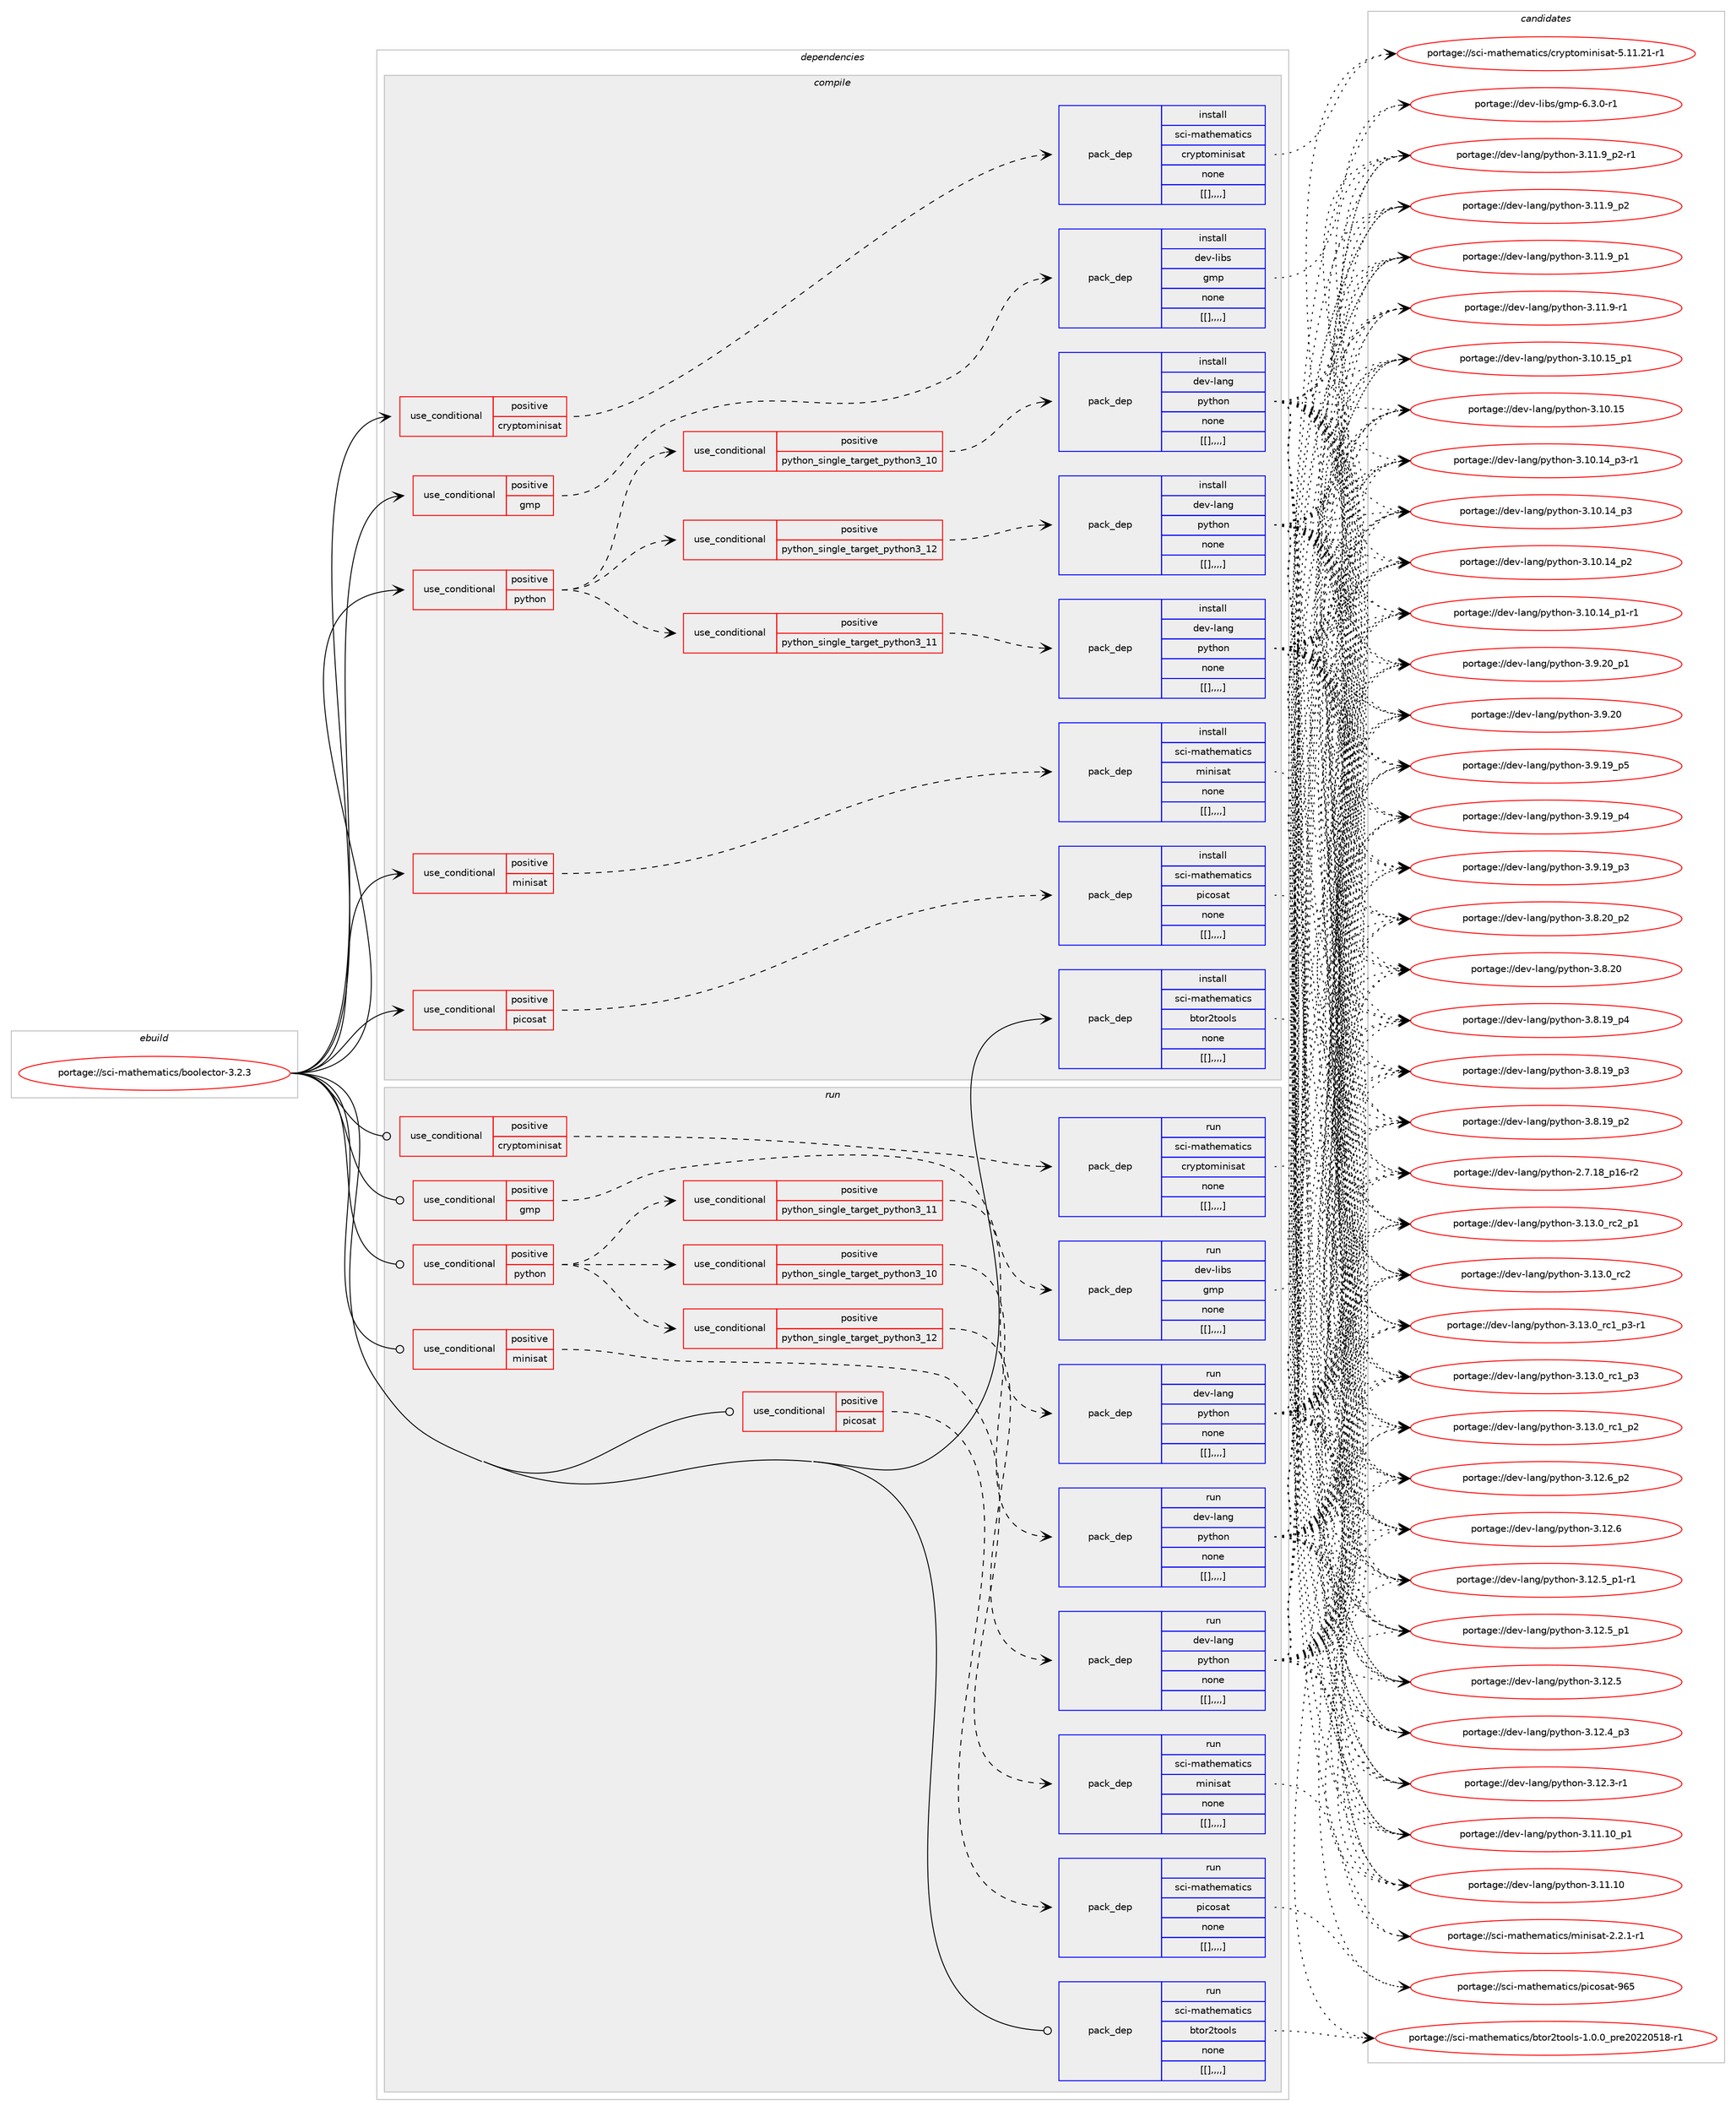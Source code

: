 digraph prolog {

# *************
# Graph options
# *************

newrank=true;
concentrate=true;
compound=true;
graph [rankdir=LR,fontname=Helvetica,fontsize=10,ranksep=1.5];#, ranksep=2.5, nodesep=0.2];
edge  [arrowhead=vee];
node  [fontname=Helvetica,fontsize=10];

# **********
# The ebuild
# **********

subgraph cluster_leftcol {
color=gray;
label=<<i>ebuild</i>>;
id [label="portage://sci-mathematics/boolector-3.2.3", color=red, width=4, href="../sci-mathematics/boolector-3.2.3.svg"];
}

# ****************
# The dependencies
# ****************

subgraph cluster_midcol {
color=gray;
label=<<i>dependencies</i>>;
subgraph cluster_compile {
fillcolor="#eeeeee";
style=filled;
label=<<i>compile</i>>;
subgraph cond111768 {
dependency417206 [label=<<TABLE BORDER="0" CELLBORDER="1" CELLSPACING="0" CELLPADDING="4"><TR><TD ROWSPAN="3" CELLPADDING="10">use_conditional</TD></TR><TR><TD>positive</TD></TR><TR><TD>cryptominisat</TD></TR></TABLE>>, shape=none, color=red];
subgraph pack302545 {
dependency417207 [label=<<TABLE BORDER="0" CELLBORDER="1" CELLSPACING="0" CELLPADDING="4" WIDTH="220"><TR><TD ROWSPAN="6" CELLPADDING="30">pack_dep</TD></TR><TR><TD WIDTH="110">install</TD></TR><TR><TD>sci-mathematics</TD></TR><TR><TD>cryptominisat</TD></TR><TR><TD>none</TD></TR><TR><TD>[[],,,,]</TD></TR></TABLE>>, shape=none, color=blue];
}
dependency417206:e -> dependency417207:w [weight=20,style="dashed",arrowhead="vee"];
}
id:e -> dependency417206:w [weight=20,style="solid",arrowhead="vee"];
subgraph cond111769 {
dependency417208 [label=<<TABLE BORDER="0" CELLBORDER="1" CELLSPACING="0" CELLPADDING="4"><TR><TD ROWSPAN="3" CELLPADDING="10">use_conditional</TD></TR><TR><TD>positive</TD></TR><TR><TD>gmp</TD></TR></TABLE>>, shape=none, color=red];
subgraph pack302546 {
dependency417209 [label=<<TABLE BORDER="0" CELLBORDER="1" CELLSPACING="0" CELLPADDING="4" WIDTH="220"><TR><TD ROWSPAN="6" CELLPADDING="30">pack_dep</TD></TR><TR><TD WIDTH="110">install</TD></TR><TR><TD>dev-libs</TD></TR><TR><TD>gmp</TD></TR><TR><TD>none</TD></TR><TR><TD>[[],,,,]</TD></TR></TABLE>>, shape=none, color=blue];
}
dependency417208:e -> dependency417209:w [weight=20,style="dashed",arrowhead="vee"];
}
id:e -> dependency417208:w [weight=20,style="solid",arrowhead="vee"];
subgraph cond111770 {
dependency417210 [label=<<TABLE BORDER="0" CELLBORDER="1" CELLSPACING="0" CELLPADDING="4"><TR><TD ROWSPAN="3" CELLPADDING="10">use_conditional</TD></TR><TR><TD>positive</TD></TR><TR><TD>minisat</TD></TR></TABLE>>, shape=none, color=red];
subgraph pack302547 {
dependency417211 [label=<<TABLE BORDER="0" CELLBORDER="1" CELLSPACING="0" CELLPADDING="4" WIDTH="220"><TR><TD ROWSPAN="6" CELLPADDING="30">pack_dep</TD></TR><TR><TD WIDTH="110">install</TD></TR><TR><TD>sci-mathematics</TD></TR><TR><TD>minisat</TD></TR><TR><TD>none</TD></TR><TR><TD>[[],,,,]</TD></TR></TABLE>>, shape=none, color=blue];
}
dependency417210:e -> dependency417211:w [weight=20,style="dashed",arrowhead="vee"];
}
id:e -> dependency417210:w [weight=20,style="solid",arrowhead="vee"];
subgraph cond111771 {
dependency417212 [label=<<TABLE BORDER="0" CELLBORDER="1" CELLSPACING="0" CELLPADDING="4"><TR><TD ROWSPAN="3" CELLPADDING="10">use_conditional</TD></TR><TR><TD>positive</TD></TR><TR><TD>picosat</TD></TR></TABLE>>, shape=none, color=red];
subgraph pack302548 {
dependency417213 [label=<<TABLE BORDER="0" CELLBORDER="1" CELLSPACING="0" CELLPADDING="4" WIDTH="220"><TR><TD ROWSPAN="6" CELLPADDING="30">pack_dep</TD></TR><TR><TD WIDTH="110">install</TD></TR><TR><TD>sci-mathematics</TD></TR><TR><TD>picosat</TD></TR><TR><TD>none</TD></TR><TR><TD>[[],,,,]</TD></TR></TABLE>>, shape=none, color=blue];
}
dependency417212:e -> dependency417213:w [weight=20,style="dashed",arrowhead="vee"];
}
id:e -> dependency417212:w [weight=20,style="solid",arrowhead="vee"];
subgraph cond111772 {
dependency417214 [label=<<TABLE BORDER="0" CELLBORDER="1" CELLSPACING="0" CELLPADDING="4"><TR><TD ROWSPAN="3" CELLPADDING="10">use_conditional</TD></TR><TR><TD>positive</TD></TR><TR><TD>python</TD></TR></TABLE>>, shape=none, color=red];
subgraph cond111773 {
dependency417215 [label=<<TABLE BORDER="0" CELLBORDER="1" CELLSPACING="0" CELLPADDING="4"><TR><TD ROWSPAN="3" CELLPADDING="10">use_conditional</TD></TR><TR><TD>positive</TD></TR><TR><TD>python_single_target_python3_10</TD></TR></TABLE>>, shape=none, color=red];
subgraph pack302549 {
dependency417216 [label=<<TABLE BORDER="0" CELLBORDER="1" CELLSPACING="0" CELLPADDING="4" WIDTH="220"><TR><TD ROWSPAN="6" CELLPADDING="30">pack_dep</TD></TR><TR><TD WIDTH="110">install</TD></TR><TR><TD>dev-lang</TD></TR><TR><TD>python</TD></TR><TR><TD>none</TD></TR><TR><TD>[[],,,,]</TD></TR></TABLE>>, shape=none, color=blue];
}
dependency417215:e -> dependency417216:w [weight=20,style="dashed",arrowhead="vee"];
}
dependency417214:e -> dependency417215:w [weight=20,style="dashed",arrowhead="vee"];
subgraph cond111774 {
dependency417217 [label=<<TABLE BORDER="0" CELLBORDER="1" CELLSPACING="0" CELLPADDING="4"><TR><TD ROWSPAN="3" CELLPADDING="10">use_conditional</TD></TR><TR><TD>positive</TD></TR><TR><TD>python_single_target_python3_11</TD></TR></TABLE>>, shape=none, color=red];
subgraph pack302550 {
dependency417218 [label=<<TABLE BORDER="0" CELLBORDER="1" CELLSPACING="0" CELLPADDING="4" WIDTH="220"><TR><TD ROWSPAN="6" CELLPADDING="30">pack_dep</TD></TR><TR><TD WIDTH="110">install</TD></TR><TR><TD>dev-lang</TD></TR><TR><TD>python</TD></TR><TR><TD>none</TD></TR><TR><TD>[[],,,,]</TD></TR></TABLE>>, shape=none, color=blue];
}
dependency417217:e -> dependency417218:w [weight=20,style="dashed",arrowhead="vee"];
}
dependency417214:e -> dependency417217:w [weight=20,style="dashed",arrowhead="vee"];
subgraph cond111775 {
dependency417219 [label=<<TABLE BORDER="0" CELLBORDER="1" CELLSPACING="0" CELLPADDING="4"><TR><TD ROWSPAN="3" CELLPADDING="10">use_conditional</TD></TR><TR><TD>positive</TD></TR><TR><TD>python_single_target_python3_12</TD></TR></TABLE>>, shape=none, color=red];
subgraph pack302551 {
dependency417220 [label=<<TABLE BORDER="0" CELLBORDER="1" CELLSPACING="0" CELLPADDING="4" WIDTH="220"><TR><TD ROWSPAN="6" CELLPADDING="30">pack_dep</TD></TR><TR><TD WIDTH="110">install</TD></TR><TR><TD>dev-lang</TD></TR><TR><TD>python</TD></TR><TR><TD>none</TD></TR><TR><TD>[[],,,,]</TD></TR></TABLE>>, shape=none, color=blue];
}
dependency417219:e -> dependency417220:w [weight=20,style="dashed",arrowhead="vee"];
}
dependency417214:e -> dependency417219:w [weight=20,style="dashed",arrowhead="vee"];
}
id:e -> dependency417214:w [weight=20,style="solid",arrowhead="vee"];
subgraph pack302552 {
dependency417221 [label=<<TABLE BORDER="0" CELLBORDER="1" CELLSPACING="0" CELLPADDING="4" WIDTH="220"><TR><TD ROWSPAN="6" CELLPADDING="30">pack_dep</TD></TR><TR><TD WIDTH="110">install</TD></TR><TR><TD>sci-mathematics</TD></TR><TR><TD>btor2tools</TD></TR><TR><TD>none</TD></TR><TR><TD>[[],,,,]</TD></TR></TABLE>>, shape=none, color=blue];
}
id:e -> dependency417221:w [weight=20,style="solid",arrowhead="vee"];
}
subgraph cluster_compileandrun {
fillcolor="#eeeeee";
style=filled;
label=<<i>compile and run</i>>;
}
subgraph cluster_run {
fillcolor="#eeeeee";
style=filled;
label=<<i>run</i>>;
subgraph cond111776 {
dependency417222 [label=<<TABLE BORDER="0" CELLBORDER="1" CELLSPACING="0" CELLPADDING="4"><TR><TD ROWSPAN="3" CELLPADDING="10">use_conditional</TD></TR><TR><TD>positive</TD></TR><TR><TD>cryptominisat</TD></TR></TABLE>>, shape=none, color=red];
subgraph pack302553 {
dependency417223 [label=<<TABLE BORDER="0" CELLBORDER="1" CELLSPACING="0" CELLPADDING="4" WIDTH="220"><TR><TD ROWSPAN="6" CELLPADDING="30">pack_dep</TD></TR><TR><TD WIDTH="110">run</TD></TR><TR><TD>sci-mathematics</TD></TR><TR><TD>cryptominisat</TD></TR><TR><TD>none</TD></TR><TR><TD>[[],,,,]</TD></TR></TABLE>>, shape=none, color=blue];
}
dependency417222:e -> dependency417223:w [weight=20,style="dashed",arrowhead="vee"];
}
id:e -> dependency417222:w [weight=20,style="solid",arrowhead="odot"];
subgraph cond111777 {
dependency417224 [label=<<TABLE BORDER="0" CELLBORDER="1" CELLSPACING="0" CELLPADDING="4"><TR><TD ROWSPAN="3" CELLPADDING="10">use_conditional</TD></TR><TR><TD>positive</TD></TR><TR><TD>gmp</TD></TR></TABLE>>, shape=none, color=red];
subgraph pack302554 {
dependency417225 [label=<<TABLE BORDER="0" CELLBORDER="1" CELLSPACING="0" CELLPADDING="4" WIDTH="220"><TR><TD ROWSPAN="6" CELLPADDING="30">pack_dep</TD></TR><TR><TD WIDTH="110">run</TD></TR><TR><TD>dev-libs</TD></TR><TR><TD>gmp</TD></TR><TR><TD>none</TD></TR><TR><TD>[[],,,,]</TD></TR></TABLE>>, shape=none, color=blue];
}
dependency417224:e -> dependency417225:w [weight=20,style="dashed",arrowhead="vee"];
}
id:e -> dependency417224:w [weight=20,style="solid",arrowhead="odot"];
subgraph cond111778 {
dependency417226 [label=<<TABLE BORDER="0" CELLBORDER="1" CELLSPACING="0" CELLPADDING="4"><TR><TD ROWSPAN="3" CELLPADDING="10">use_conditional</TD></TR><TR><TD>positive</TD></TR><TR><TD>minisat</TD></TR></TABLE>>, shape=none, color=red];
subgraph pack302555 {
dependency417227 [label=<<TABLE BORDER="0" CELLBORDER="1" CELLSPACING="0" CELLPADDING="4" WIDTH="220"><TR><TD ROWSPAN="6" CELLPADDING="30">pack_dep</TD></TR><TR><TD WIDTH="110">run</TD></TR><TR><TD>sci-mathematics</TD></TR><TR><TD>minisat</TD></TR><TR><TD>none</TD></TR><TR><TD>[[],,,,]</TD></TR></TABLE>>, shape=none, color=blue];
}
dependency417226:e -> dependency417227:w [weight=20,style="dashed",arrowhead="vee"];
}
id:e -> dependency417226:w [weight=20,style="solid",arrowhead="odot"];
subgraph cond111779 {
dependency417228 [label=<<TABLE BORDER="0" CELLBORDER="1" CELLSPACING="0" CELLPADDING="4"><TR><TD ROWSPAN="3" CELLPADDING="10">use_conditional</TD></TR><TR><TD>positive</TD></TR><TR><TD>picosat</TD></TR></TABLE>>, shape=none, color=red];
subgraph pack302556 {
dependency417229 [label=<<TABLE BORDER="0" CELLBORDER="1" CELLSPACING="0" CELLPADDING="4" WIDTH="220"><TR><TD ROWSPAN="6" CELLPADDING="30">pack_dep</TD></TR><TR><TD WIDTH="110">run</TD></TR><TR><TD>sci-mathematics</TD></TR><TR><TD>picosat</TD></TR><TR><TD>none</TD></TR><TR><TD>[[],,,,]</TD></TR></TABLE>>, shape=none, color=blue];
}
dependency417228:e -> dependency417229:w [weight=20,style="dashed",arrowhead="vee"];
}
id:e -> dependency417228:w [weight=20,style="solid",arrowhead="odot"];
subgraph cond111780 {
dependency417230 [label=<<TABLE BORDER="0" CELLBORDER="1" CELLSPACING="0" CELLPADDING="4"><TR><TD ROWSPAN="3" CELLPADDING="10">use_conditional</TD></TR><TR><TD>positive</TD></TR><TR><TD>python</TD></TR></TABLE>>, shape=none, color=red];
subgraph cond111781 {
dependency417231 [label=<<TABLE BORDER="0" CELLBORDER="1" CELLSPACING="0" CELLPADDING="4"><TR><TD ROWSPAN="3" CELLPADDING="10">use_conditional</TD></TR><TR><TD>positive</TD></TR><TR><TD>python_single_target_python3_10</TD></TR></TABLE>>, shape=none, color=red];
subgraph pack302557 {
dependency417232 [label=<<TABLE BORDER="0" CELLBORDER="1" CELLSPACING="0" CELLPADDING="4" WIDTH="220"><TR><TD ROWSPAN="6" CELLPADDING="30">pack_dep</TD></TR><TR><TD WIDTH="110">run</TD></TR><TR><TD>dev-lang</TD></TR><TR><TD>python</TD></TR><TR><TD>none</TD></TR><TR><TD>[[],,,,]</TD></TR></TABLE>>, shape=none, color=blue];
}
dependency417231:e -> dependency417232:w [weight=20,style="dashed",arrowhead="vee"];
}
dependency417230:e -> dependency417231:w [weight=20,style="dashed",arrowhead="vee"];
subgraph cond111782 {
dependency417233 [label=<<TABLE BORDER="0" CELLBORDER="1" CELLSPACING="0" CELLPADDING="4"><TR><TD ROWSPAN="3" CELLPADDING="10">use_conditional</TD></TR><TR><TD>positive</TD></TR><TR><TD>python_single_target_python3_11</TD></TR></TABLE>>, shape=none, color=red];
subgraph pack302558 {
dependency417234 [label=<<TABLE BORDER="0" CELLBORDER="1" CELLSPACING="0" CELLPADDING="4" WIDTH="220"><TR><TD ROWSPAN="6" CELLPADDING="30">pack_dep</TD></TR><TR><TD WIDTH="110">run</TD></TR><TR><TD>dev-lang</TD></TR><TR><TD>python</TD></TR><TR><TD>none</TD></TR><TR><TD>[[],,,,]</TD></TR></TABLE>>, shape=none, color=blue];
}
dependency417233:e -> dependency417234:w [weight=20,style="dashed",arrowhead="vee"];
}
dependency417230:e -> dependency417233:w [weight=20,style="dashed",arrowhead="vee"];
subgraph cond111783 {
dependency417235 [label=<<TABLE BORDER="0" CELLBORDER="1" CELLSPACING="0" CELLPADDING="4"><TR><TD ROWSPAN="3" CELLPADDING="10">use_conditional</TD></TR><TR><TD>positive</TD></TR><TR><TD>python_single_target_python3_12</TD></TR></TABLE>>, shape=none, color=red];
subgraph pack302559 {
dependency417236 [label=<<TABLE BORDER="0" CELLBORDER="1" CELLSPACING="0" CELLPADDING="4" WIDTH="220"><TR><TD ROWSPAN="6" CELLPADDING="30">pack_dep</TD></TR><TR><TD WIDTH="110">run</TD></TR><TR><TD>dev-lang</TD></TR><TR><TD>python</TD></TR><TR><TD>none</TD></TR><TR><TD>[[],,,,]</TD></TR></TABLE>>, shape=none, color=blue];
}
dependency417235:e -> dependency417236:w [weight=20,style="dashed",arrowhead="vee"];
}
dependency417230:e -> dependency417235:w [weight=20,style="dashed",arrowhead="vee"];
}
id:e -> dependency417230:w [weight=20,style="solid",arrowhead="odot"];
subgraph pack302560 {
dependency417237 [label=<<TABLE BORDER="0" CELLBORDER="1" CELLSPACING="0" CELLPADDING="4" WIDTH="220"><TR><TD ROWSPAN="6" CELLPADDING="30">pack_dep</TD></TR><TR><TD WIDTH="110">run</TD></TR><TR><TD>sci-mathematics</TD></TR><TR><TD>btor2tools</TD></TR><TR><TD>none</TD></TR><TR><TD>[[],,,,]</TD></TR></TABLE>>, shape=none, color=blue];
}
id:e -> dependency417237:w [weight=20,style="solid",arrowhead="odot"];
}
}

# **************
# The candidates
# **************

subgraph cluster_choices {
rank=same;
color=gray;
label=<<i>candidates</i>>;

subgraph choice302545 {
color=black;
nodesep=1;
choice115991054510997116104101109971161059911547991141211121161111091051101051159711645534649494650494511449 [label="portage://sci-mathematics/cryptominisat-5.11.21-r1", color=red, width=4,href="../sci-mathematics/cryptominisat-5.11.21-r1.svg"];
dependency417207:e -> choice115991054510997116104101109971161059911547991141211121161111091051101051159711645534649494650494511449:w [style=dotted,weight="100"];
}
subgraph choice302546 {
color=black;
nodesep=1;
choice1001011184510810598115471031091124554465146484511449 [label="portage://dev-libs/gmp-6.3.0-r1", color=red, width=4,href="../dev-libs/gmp-6.3.0-r1.svg"];
dependency417209:e -> choice1001011184510810598115471031091124554465146484511449:w [style=dotted,weight="100"];
}
subgraph choice302547 {
color=black;
nodesep=1;
choice115991054510997116104101109971161059911547109105110105115971164550465046494511449 [label="portage://sci-mathematics/minisat-2.2.1-r1", color=red, width=4,href="../sci-mathematics/minisat-2.2.1-r1.svg"];
dependency417211:e -> choice115991054510997116104101109971161059911547109105110105115971164550465046494511449:w [style=dotted,weight="100"];
}
subgraph choice302548 {
color=black;
nodesep=1;
choice115991054510997116104101109971161059911547112105991111159711645575453 [label="portage://sci-mathematics/picosat-965", color=red, width=4,href="../sci-mathematics/picosat-965.svg"];
dependency417213:e -> choice115991054510997116104101109971161059911547112105991111159711645575453:w [style=dotted,weight="100"];
}
subgraph choice302549 {
color=black;
nodesep=1;
choice100101118451089711010347112121116104111110455146495146489511499509511249 [label="portage://dev-lang/python-3.13.0_rc2_p1", color=red, width=4,href="../dev-lang/python-3.13.0_rc2_p1.svg"];
choice10010111845108971101034711212111610411111045514649514648951149950 [label="portage://dev-lang/python-3.13.0_rc2", color=red, width=4,href="../dev-lang/python-3.13.0_rc2.svg"];
choice1001011184510897110103471121211161041111104551464951464895114994995112514511449 [label="portage://dev-lang/python-3.13.0_rc1_p3-r1", color=red, width=4,href="../dev-lang/python-3.13.0_rc1_p3-r1.svg"];
choice100101118451089711010347112121116104111110455146495146489511499499511251 [label="portage://dev-lang/python-3.13.0_rc1_p3", color=red, width=4,href="../dev-lang/python-3.13.0_rc1_p3.svg"];
choice100101118451089711010347112121116104111110455146495146489511499499511250 [label="portage://dev-lang/python-3.13.0_rc1_p2", color=red, width=4,href="../dev-lang/python-3.13.0_rc1_p2.svg"];
choice100101118451089711010347112121116104111110455146495046549511250 [label="portage://dev-lang/python-3.12.6_p2", color=red, width=4,href="../dev-lang/python-3.12.6_p2.svg"];
choice10010111845108971101034711212111610411111045514649504654 [label="portage://dev-lang/python-3.12.6", color=red, width=4,href="../dev-lang/python-3.12.6.svg"];
choice1001011184510897110103471121211161041111104551464950465395112494511449 [label="portage://dev-lang/python-3.12.5_p1-r1", color=red, width=4,href="../dev-lang/python-3.12.5_p1-r1.svg"];
choice100101118451089711010347112121116104111110455146495046539511249 [label="portage://dev-lang/python-3.12.5_p1", color=red, width=4,href="../dev-lang/python-3.12.5_p1.svg"];
choice10010111845108971101034711212111610411111045514649504653 [label="portage://dev-lang/python-3.12.5", color=red, width=4,href="../dev-lang/python-3.12.5.svg"];
choice100101118451089711010347112121116104111110455146495046529511251 [label="portage://dev-lang/python-3.12.4_p3", color=red, width=4,href="../dev-lang/python-3.12.4_p3.svg"];
choice100101118451089711010347112121116104111110455146495046514511449 [label="portage://dev-lang/python-3.12.3-r1", color=red, width=4,href="../dev-lang/python-3.12.3-r1.svg"];
choice10010111845108971101034711212111610411111045514649494649489511249 [label="portage://dev-lang/python-3.11.10_p1", color=red, width=4,href="../dev-lang/python-3.11.10_p1.svg"];
choice1001011184510897110103471121211161041111104551464949464948 [label="portage://dev-lang/python-3.11.10", color=red, width=4,href="../dev-lang/python-3.11.10.svg"];
choice1001011184510897110103471121211161041111104551464949465795112504511449 [label="portage://dev-lang/python-3.11.9_p2-r1", color=red, width=4,href="../dev-lang/python-3.11.9_p2-r1.svg"];
choice100101118451089711010347112121116104111110455146494946579511250 [label="portage://dev-lang/python-3.11.9_p2", color=red, width=4,href="../dev-lang/python-3.11.9_p2.svg"];
choice100101118451089711010347112121116104111110455146494946579511249 [label="portage://dev-lang/python-3.11.9_p1", color=red, width=4,href="../dev-lang/python-3.11.9_p1.svg"];
choice100101118451089711010347112121116104111110455146494946574511449 [label="portage://dev-lang/python-3.11.9-r1", color=red, width=4,href="../dev-lang/python-3.11.9-r1.svg"];
choice10010111845108971101034711212111610411111045514649484649539511249 [label="portage://dev-lang/python-3.10.15_p1", color=red, width=4,href="../dev-lang/python-3.10.15_p1.svg"];
choice1001011184510897110103471121211161041111104551464948464953 [label="portage://dev-lang/python-3.10.15", color=red, width=4,href="../dev-lang/python-3.10.15.svg"];
choice100101118451089711010347112121116104111110455146494846495295112514511449 [label="portage://dev-lang/python-3.10.14_p3-r1", color=red, width=4,href="../dev-lang/python-3.10.14_p3-r1.svg"];
choice10010111845108971101034711212111610411111045514649484649529511251 [label="portage://dev-lang/python-3.10.14_p3", color=red, width=4,href="../dev-lang/python-3.10.14_p3.svg"];
choice10010111845108971101034711212111610411111045514649484649529511250 [label="portage://dev-lang/python-3.10.14_p2", color=red, width=4,href="../dev-lang/python-3.10.14_p2.svg"];
choice100101118451089711010347112121116104111110455146494846495295112494511449 [label="portage://dev-lang/python-3.10.14_p1-r1", color=red, width=4,href="../dev-lang/python-3.10.14_p1-r1.svg"];
choice100101118451089711010347112121116104111110455146574650489511249 [label="portage://dev-lang/python-3.9.20_p1", color=red, width=4,href="../dev-lang/python-3.9.20_p1.svg"];
choice10010111845108971101034711212111610411111045514657465048 [label="portage://dev-lang/python-3.9.20", color=red, width=4,href="../dev-lang/python-3.9.20.svg"];
choice100101118451089711010347112121116104111110455146574649579511253 [label="portage://dev-lang/python-3.9.19_p5", color=red, width=4,href="../dev-lang/python-3.9.19_p5.svg"];
choice100101118451089711010347112121116104111110455146574649579511252 [label="portage://dev-lang/python-3.9.19_p4", color=red, width=4,href="../dev-lang/python-3.9.19_p4.svg"];
choice100101118451089711010347112121116104111110455146574649579511251 [label="portage://dev-lang/python-3.9.19_p3", color=red, width=4,href="../dev-lang/python-3.9.19_p3.svg"];
choice100101118451089711010347112121116104111110455146564650489511250 [label="portage://dev-lang/python-3.8.20_p2", color=red, width=4,href="../dev-lang/python-3.8.20_p2.svg"];
choice10010111845108971101034711212111610411111045514656465048 [label="portage://dev-lang/python-3.8.20", color=red, width=4,href="../dev-lang/python-3.8.20.svg"];
choice100101118451089711010347112121116104111110455146564649579511252 [label="portage://dev-lang/python-3.8.19_p4", color=red, width=4,href="../dev-lang/python-3.8.19_p4.svg"];
choice100101118451089711010347112121116104111110455146564649579511251 [label="portage://dev-lang/python-3.8.19_p3", color=red, width=4,href="../dev-lang/python-3.8.19_p3.svg"];
choice100101118451089711010347112121116104111110455146564649579511250 [label="portage://dev-lang/python-3.8.19_p2", color=red, width=4,href="../dev-lang/python-3.8.19_p2.svg"];
choice100101118451089711010347112121116104111110455046554649569511249544511450 [label="portage://dev-lang/python-2.7.18_p16-r2", color=red, width=4,href="../dev-lang/python-2.7.18_p16-r2.svg"];
dependency417216:e -> choice100101118451089711010347112121116104111110455146495146489511499509511249:w [style=dotted,weight="100"];
dependency417216:e -> choice10010111845108971101034711212111610411111045514649514648951149950:w [style=dotted,weight="100"];
dependency417216:e -> choice1001011184510897110103471121211161041111104551464951464895114994995112514511449:w [style=dotted,weight="100"];
dependency417216:e -> choice100101118451089711010347112121116104111110455146495146489511499499511251:w [style=dotted,weight="100"];
dependency417216:e -> choice100101118451089711010347112121116104111110455146495146489511499499511250:w [style=dotted,weight="100"];
dependency417216:e -> choice100101118451089711010347112121116104111110455146495046549511250:w [style=dotted,weight="100"];
dependency417216:e -> choice10010111845108971101034711212111610411111045514649504654:w [style=dotted,weight="100"];
dependency417216:e -> choice1001011184510897110103471121211161041111104551464950465395112494511449:w [style=dotted,weight="100"];
dependency417216:e -> choice100101118451089711010347112121116104111110455146495046539511249:w [style=dotted,weight="100"];
dependency417216:e -> choice10010111845108971101034711212111610411111045514649504653:w [style=dotted,weight="100"];
dependency417216:e -> choice100101118451089711010347112121116104111110455146495046529511251:w [style=dotted,weight="100"];
dependency417216:e -> choice100101118451089711010347112121116104111110455146495046514511449:w [style=dotted,weight="100"];
dependency417216:e -> choice10010111845108971101034711212111610411111045514649494649489511249:w [style=dotted,weight="100"];
dependency417216:e -> choice1001011184510897110103471121211161041111104551464949464948:w [style=dotted,weight="100"];
dependency417216:e -> choice1001011184510897110103471121211161041111104551464949465795112504511449:w [style=dotted,weight="100"];
dependency417216:e -> choice100101118451089711010347112121116104111110455146494946579511250:w [style=dotted,weight="100"];
dependency417216:e -> choice100101118451089711010347112121116104111110455146494946579511249:w [style=dotted,weight="100"];
dependency417216:e -> choice100101118451089711010347112121116104111110455146494946574511449:w [style=dotted,weight="100"];
dependency417216:e -> choice10010111845108971101034711212111610411111045514649484649539511249:w [style=dotted,weight="100"];
dependency417216:e -> choice1001011184510897110103471121211161041111104551464948464953:w [style=dotted,weight="100"];
dependency417216:e -> choice100101118451089711010347112121116104111110455146494846495295112514511449:w [style=dotted,weight="100"];
dependency417216:e -> choice10010111845108971101034711212111610411111045514649484649529511251:w [style=dotted,weight="100"];
dependency417216:e -> choice10010111845108971101034711212111610411111045514649484649529511250:w [style=dotted,weight="100"];
dependency417216:e -> choice100101118451089711010347112121116104111110455146494846495295112494511449:w [style=dotted,weight="100"];
dependency417216:e -> choice100101118451089711010347112121116104111110455146574650489511249:w [style=dotted,weight="100"];
dependency417216:e -> choice10010111845108971101034711212111610411111045514657465048:w [style=dotted,weight="100"];
dependency417216:e -> choice100101118451089711010347112121116104111110455146574649579511253:w [style=dotted,weight="100"];
dependency417216:e -> choice100101118451089711010347112121116104111110455146574649579511252:w [style=dotted,weight="100"];
dependency417216:e -> choice100101118451089711010347112121116104111110455146574649579511251:w [style=dotted,weight="100"];
dependency417216:e -> choice100101118451089711010347112121116104111110455146564650489511250:w [style=dotted,weight="100"];
dependency417216:e -> choice10010111845108971101034711212111610411111045514656465048:w [style=dotted,weight="100"];
dependency417216:e -> choice100101118451089711010347112121116104111110455146564649579511252:w [style=dotted,weight="100"];
dependency417216:e -> choice100101118451089711010347112121116104111110455146564649579511251:w [style=dotted,weight="100"];
dependency417216:e -> choice100101118451089711010347112121116104111110455146564649579511250:w [style=dotted,weight="100"];
dependency417216:e -> choice100101118451089711010347112121116104111110455046554649569511249544511450:w [style=dotted,weight="100"];
}
subgraph choice302550 {
color=black;
nodesep=1;
choice100101118451089711010347112121116104111110455146495146489511499509511249 [label="portage://dev-lang/python-3.13.0_rc2_p1", color=red, width=4,href="../dev-lang/python-3.13.0_rc2_p1.svg"];
choice10010111845108971101034711212111610411111045514649514648951149950 [label="portage://dev-lang/python-3.13.0_rc2", color=red, width=4,href="../dev-lang/python-3.13.0_rc2.svg"];
choice1001011184510897110103471121211161041111104551464951464895114994995112514511449 [label="portage://dev-lang/python-3.13.0_rc1_p3-r1", color=red, width=4,href="../dev-lang/python-3.13.0_rc1_p3-r1.svg"];
choice100101118451089711010347112121116104111110455146495146489511499499511251 [label="portage://dev-lang/python-3.13.0_rc1_p3", color=red, width=4,href="../dev-lang/python-3.13.0_rc1_p3.svg"];
choice100101118451089711010347112121116104111110455146495146489511499499511250 [label="portage://dev-lang/python-3.13.0_rc1_p2", color=red, width=4,href="../dev-lang/python-3.13.0_rc1_p2.svg"];
choice100101118451089711010347112121116104111110455146495046549511250 [label="portage://dev-lang/python-3.12.6_p2", color=red, width=4,href="../dev-lang/python-3.12.6_p2.svg"];
choice10010111845108971101034711212111610411111045514649504654 [label="portage://dev-lang/python-3.12.6", color=red, width=4,href="../dev-lang/python-3.12.6.svg"];
choice1001011184510897110103471121211161041111104551464950465395112494511449 [label="portage://dev-lang/python-3.12.5_p1-r1", color=red, width=4,href="../dev-lang/python-3.12.5_p1-r1.svg"];
choice100101118451089711010347112121116104111110455146495046539511249 [label="portage://dev-lang/python-3.12.5_p1", color=red, width=4,href="../dev-lang/python-3.12.5_p1.svg"];
choice10010111845108971101034711212111610411111045514649504653 [label="portage://dev-lang/python-3.12.5", color=red, width=4,href="../dev-lang/python-3.12.5.svg"];
choice100101118451089711010347112121116104111110455146495046529511251 [label="portage://dev-lang/python-3.12.4_p3", color=red, width=4,href="../dev-lang/python-3.12.4_p3.svg"];
choice100101118451089711010347112121116104111110455146495046514511449 [label="portage://dev-lang/python-3.12.3-r1", color=red, width=4,href="../dev-lang/python-3.12.3-r1.svg"];
choice10010111845108971101034711212111610411111045514649494649489511249 [label="portage://dev-lang/python-3.11.10_p1", color=red, width=4,href="../dev-lang/python-3.11.10_p1.svg"];
choice1001011184510897110103471121211161041111104551464949464948 [label="portage://dev-lang/python-3.11.10", color=red, width=4,href="../dev-lang/python-3.11.10.svg"];
choice1001011184510897110103471121211161041111104551464949465795112504511449 [label="portage://dev-lang/python-3.11.9_p2-r1", color=red, width=4,href="../dev-lang/python-3.11.9_p2-r1.svg"];
choice100101118451089711010347112121116104111110455146494946579511250 [label="portage://dev-lang/python-3.11.9_p2", color=red, width=4,href="../dev-lang/python-3.11.9_p2.svg"];
choice100101118451089711010347112121116104111110455146494946579511249 [label="portage://dev-lang/python-3.11.9_p1", color=red, width=4,href="../dev-lang/python-3.11.9_p1.svg"];
choice100101118451089711010347112121116104111110455146494946574511449 [label="portage://dev-lang/python-3.11.9-r1", color=red, width=4,href="../dev-lang/python-3.11.9-r1.svg"];
choice10010111845108971101034711212111610411111045514649484649539511249 [label="portage://dev-lang/python-3.10.15_p1", color=red, width=4,href="../dev-lang/python-3.10.15_p1.svg"];
choice1001011184510897110103471121211161041111104551464948464953 [label="portage://dev-lang/python-3.10.15", color=red, width=4,href="../dev-lang/python-3.10.15.svg"];
choice100101118451089711010347112121116104111110455146494846495295112514511449 [label="portage://dev-lang/python-3.10.14_p3-r1", color=red, width=4,href="../dev-lang/python-3.10.14_p3-r1.svg"];
choice10010111845108971101034711212111610411111045514649484649529511251 [label="portage://dev-lang/python-3.10.14_p3", color=red, width=4,href="../dev-lang/python-3.10.14_p3.svg"];
choice10010111845108971101034711212111610411111045514649484649529511250 [label="portage://dev-lang/python-3.10.14_p2", color=red, width=4,href="../dev-lang/python-3.10.14_p2.svg"];
choice100101118451089711010347112121116104111110455146494846495295112494511449 [label="portage://dev-lang/python-3.10.14_p1-r1", color=red, width=4,href="../dev-lang/python-3.10.14_p1-r1.svg"];
choice100101118451089711010347112121116104111110455146574650489511249 [label="portage://dev-lang/python-3.9.20_p1", color=red, width=4,href="../dev-lang/python-3.9.20_p1.svg"];
choice10010111845108971101034711212111610411111045514657465048 [label="portage://dev-lang/python-3.9.20", color=red, width=4,href="../dev-lang/python-3.9.20.svg"];
choice100101118451089711010347112121116104111110455146574649579511253 [label="portage://dev-lang/python-3.9.19_p5", color=red, width=4,href="../dev-lang/python-3.9.19_p5.svg"];
choice100101118451089711010347112121116104111110455146574649579511252 [label="portage://dev-lang/python-3.9.19_p4", color=red, width=4,href="../dev-lang/python-3.9.19_p4.svg"];
choice100101118451089711010347112121116104111110455146574649579511251 [label="portage://dev-lang/python-3.9.19_p3", color=red, width=4,href="../dev-lang/python-3.9.19_p3.svg"];
choice100101118451089711010347112121116104111110455146564650489511250 [label="portage://dev-lang/python-3.8.20_p2", color=red, width=4,href="../dev-lang/python-3.8.20_p2.svg"];
choice10010111845108971101034711212111610411111045514656465048 [label="portage://dev-lang/python-3.8.20", color=red, width=4,href="../dev-lang/python-3.8.20.svg"];
choice100101118451089711010347112121116104111110455146564649579511252 [label="portage://dev-lang/python-3.8.19_p4", color=red, width=4,href="../dev-lang/python-3.8.19_p4.svg"];
choice100101118451089711010347112121116104111110455146564649579511251 [label="portage://dev-lang/python-3.8.19_p3", color=red, width=4,href="../dev-lang/python-3.8.19_p3.svg"];
choice100101118451089711010347112121116104111110455146564649579511250 [label="portage://dev-lang/python-3.8.19_p2", color=red, width=4,href="../dev-lang/python-3.8.19_p2.svg"];
choice100101118451089711010347112121116104111110455046554649569511249544511450 [label="portage://dev-lang/python-2.7.18_p16-r2", color=red, width=4,href="../dev-lang/python-2.7.18_p16-r2.svg"];
dependency417218:e -> choice100101118451089711010347112121116104111110455146495146489511499509511249:w [style=dotted,weight="100"];
dependency417218:e -> choice10010111845108971101034711212111610411111045514649514648951149950:w [style=dotted,weight="100"];
dependency417218:e -> choice1001011184510897110103471121211161041111104551464951464895114994995112514511449:w [style=dotted,weight="100"];
dependency417218:e -> choice100101118451089711010347112121116104111110455146495146489511499499511251:w [style=dotted,weight="100"];
dependency417218:e -> choice100101118451089711010347112121116104111110455146495146489511499499511250:w [style=dotted,weight="100"];
dependency417218:e -> choice100101118451089711010347112121116104111110455146495046549511250:w [style=dotted,weight="100"];
dependency417218:e -> choice10010111845108971101034711212111610411111045514649504654:w [style=dotted,weight="100"];
dependency417218:e -> choice1001011184510897110103471121211161041111104551464950465395112494511449:w [style=dotted,weight="100"];
dependency417218:e -> choice100101118451089711010347112121116104111110455146495046539511249:w [style=dotted,weight="100"];
dependency417218:e -> choice10010111845108971101034711212111610411111045514649504653:w [style=dotted,weight="100"];
dependency417218:e -> choice100101118451089711010347112121116104111110455146495046529511251:w [style=dotted,weight="100"];
dependency417218:e -> choice100101118451089711010347112121116104111110455146495046514511449:w [style=dotted,weight="100"];
dependency417218:e -> choice10010111845108971101034711212111610411111045514649494649489511249:w [style=dotted,weight="100"];
dependency417218:e -> choice1001011184510897110103471121211161041111104551464949464948:w [style=dotted,weight="100"];
dependency417218:e -> choice1001011184510897110103471121211161041111104551464949465795112504511449:w [style=dotted,weight="100"];
dependency417218:e -> choice100101118451089711010347112121116104111110455146494946579511250:w [style=dotted,weight="100"];
dependency417218:e -> choice100101118451089711010347112121116104111110455146494946579511249:w [style=dotted,weight="100"];
dependency417218:e -> choice100101118451089711010347112121116104111110455146494946574511449:w [style=dotted,weight="100"];
dependency417218:e -> choice10010111845108971101034711212111610411111045514649484649539511249:w [style=dotted,weight="100"];
dependency417218:e -> choice1001011184510897110103471121211161041111104551464948464953:w [style=dotted,weight="100"];
dependency417218:e -> choice100101118451089711010347112121116104111110455146494846495295112514511449:w [style=dotted,weight="100"];
dependency417218:e -> choice10010111845108971101034711212111610411111045514649484649529511251:w [style=dotted,weight="100"];
dependency417218:e -> choice10010111845108971101034711212111610411111045514649484649529511250:w [style=dotted,weight="100"];
dependency417218:e -> choice100101118451089711010347112121116104111110455146494846495295112494511449:w [style=dotted,weight="100"];
dependency417218:e -> choice100101118451089711010347112121116104111110455146574650489511249:w [style=dotted,weight="100"];
dependency417218:e -> choice10010111845108971101034711212111610411111045514657465048:w [style=dotted,weight="100"];
dependency417218:e -> choice100101118451089711010347112121116104111110455146574649579511253:w [style=dotted,weight="100"];
dependency417218:e -> choice100101118451089711010347112121116104111110455146574649579511252:w [style=dotted,weight="100"];
dependency417218:e -> choice100101118451089711010347112121116104111110455146574649579511251:w [style=dotted,weight="100"];
dependency417218:e -> choice100101118451089711010347112121116104111110455146564650489511250:w [style=dotted,weight="100"];
dependency417218:e -> choice10010111845108971101034711212111610411111045514656465048:w [style=dotted,weight="100"];
dependency417218:e -> choice100101118451089711010347112121116104111110455146564649579511252:w [style=dotted,weight="100"];
dependency417218:e -> choice100101118451089711010347112121116104111110455146564649579511251:w [style=dotted,weight="100"];
dependency417218:e -> choice100101118451089711010347112121116104111110455146564649579511250:w [style=dotted,weight="100"];
dependency417218:e -> choice100101118451089711010347112121116104111110455046554649569511249544511450:w [style=dotted,weight="100"];
}
subgraph choice302551 {
color=black;
nodesep=1;
choice100101118451089711010347112121116104111110455146495146489511499509511249 [label="portage://dev-lang/python-3.13.0_rc2_p1", color=red, width=4,href="../dev-lang/python-3.13.0_rc2_p1.svg"];
choice10010111845108971101034711212111610411111045514649514648951149950 [label="portage://dev-lang/python-3.13.0_rc2", color=red, width=4,href="../dev-lang/python-3.13.0_rc2.svg"];
choice1001011184510897110103471121211161041111104551464951464895114994995112514511449 [label="portage://dev-lang/python-3.13.0_rc1_p3-r1", color=red, width=4,href="../dev-lang/python-3.13.0_rc1_p3-r1.svg"];
choice100101118451089711010347112121116104111110455146495146489511499499511251 [label="portage://dev-lang/python-3.13.0_rc1_p3", color=red, width=4,href="../dev-lang/python-3.13.0_rc1_p3.svg"];
choice100101118451089711010347112121116104111110455146495146489511499499511250 [label="portage://dev-lang/python-3.13.0_rc1_p2", color=red, width=4,href="../dev-lang/python-3.13.0_rc1_p2.svg"];
choice100101118451089711010347112121116104111110455146495046549511250 [label="portage://dev-lang/python-3.12.6_p2", color=red, width=4,href="../dev-lang/python-3.12.6_p2.svg"];
choice10010111845108971101034711212111610411111045514649504654 [label="portage://dev-lang/python-3.12.6", color=red, width=4,href="../dev-lang/python-3.12.6.svg"];
choice1001011184510897110103471121211161041111104551464950465395112494511449 [label="portage://dev-lang/python-3.12.5_p1-r1", color=red, width=4,href="../dev-lang/python-3.12.5_p1-r1.svg"];
choice100101118451089711010347112121116104111110455146495046539511249 [label="portage://dev-lang/python-3.12.5_p1", color=red, width=4,href="../dev-lang/python-3.12.5_p1.svg"];
choice10010111845108971101034711212111610411111045514649504653 [label="portage://dev-lang/python-3.12.5", color=red, width=4,href="../dev-lang/python-3.12.5.svg"];
choice100101118451089711010347112121116104111110455146495046529511251 [label="portage://dev-lang/python-3.12.4_p3", color=red, width=4,href="../dev-lang/python-3.12.4_p3.svg"];
choice100101118451089711010347112121116104111110455146495046514511449 [label="portage://dev-lang/python-3.12.3-r1", color=red, width=4,href="../dev-lang/python-3.12.3-r1.svg"];
choice10010111845108971101034711212111610411111045514649494649489511249 [label="portage://dev-lang/python-3.11.10_p1", color=red, width=4,href="../dev-lang/python-3.11.10_p1.svg"];
choice1001011184510897110103471121211161041111104551464949464948 [label="portage://dev-lang/python-3.11.10", color=red, width=4,href="../dev-lang/python-3.11.10.svg"];
choice1001011184510897110103471121211161041111104551464949465795112504511449 [label="portage://dev-lang/python-3.11.9_p2-r1", color=red, width=4,href="../dev-lang/python-3.11.9_p2-r1.svg"];
choice100101118451089711010347112121116104111110455146494946579511250 [label="portage://dev-lang/python-3.11.9_p2", color=red, width=4,href="../dev-lang/python-3.11.9_p2.svg"];
choice100101118451089711010347112121116104111110455146494946579511249 [label="portage://dev-lang/python-3.11.9_p1", color=red, width=4,href="../dev-lang/python-3.11.9_p1.svg"];
choice100101118451089711010347112121116104111110455146494946574511449 [label="portage://dev-lang/python-3.11.9-r1", color=red, width=4,href="../dev-lang/python-3.11.9-r1.svg"];
choice10010111845108971101034711212111610411111045514649484649539511249 [label="portage://dev-lang/python-3.10.15_p1", color=red, width=4,href="../dev-lang/python-3.10.15_p1.svg"];
choice1001011184510897110103471121211161041111104551464948464953 [label="portage://dev-lang/python-3.10.15", color=red, width=4,href="../dev-lang/python-3.10.15.svg"];
choice100101118451089711010347112121116104111110455146494846495295112514511449 [label="portage://dev-lang/python-3.10.14_p3-r1", color=red, width=4,href="../dev-lang/python-3.10.14_p3-r1.svg"];
choice10010111845108971101034711212111610411111045514649484649529511251 [label="portage://dev-lang/python-3.10.14_p3", color=red, width=4,href="../dev-lang/python-3.10.14_p3.svg"];
choice10010111845108971101034711212111610411111045514649484649529511250 [label="portage://dev-lang/python-3.10.14_p2", color=red, width=4,href="../dev-lang/python-3.10.14_p2.svg"];
choice100101118451089711010347112121116104111110455146494846495295112494511449 [label="portage://dev-lang/python-3.10.14_p1-r1", color=red, width=4,href="../dev-lang/python-3.10.14_p1-r1.svg"];
choice100101118451089711010347112121116104111110455146574650489511249 [label="portage://dev-lang/python-3.9.20_p1", color=red, width=4,href="../dev-lang/python-3.9.20_p1.svg"];
choice10010111845108971101034711212111610411111045514657465048 [label="portage://dev-lang/python-3.9.20", color=red, width=4,href="../dev-lang/python-3.9.20.svg"];
choice100101118451089711010347112121116104111110455146574649579511253 [label="portage://dev-lang/python-3.9.19_p5", color=red, width=4,href="../dev-lang/python-3.9.19_p5.svg"];
choice100101118451089711010347112121116104111110455146574649579511252 [label="portage://dev-lang/python-3.9.19_p4", color=red, width=4,href="../dev-lang/python-3.9.19_p4.svg"];
choice100101118451089711010347112121116104111110455146574649579511251 [label="portage://dev-lang/python-3.9.19_p3", color=red, width=4,href="../dev-lang/python-3.9.19_p3.svg"];
choice100101118451089711010347112121116104111110455146564650489511250 [label="portage://dev-lang/python-3.8.20_p2", color=red, width=4,href="../dev-lang/python-3.8.20_p2.svg"];
choice10010111845108971101034711212111610411111045514656465048 [label="portage://dev-lang/python-3.8.20", color=red, width=4,href="../dev-lang/python-3.8.20.svg"];
choice100101118451089711010347112121116104111110455146564649579511252 [label="portage://dev-lang/python-3.8.19_p4", color=red, width=4,href="../dev-lang/python-3.8.19_p4.svg"];
choice100101118451089711010347112121116104111110455146564649579511251 [label="portage://dev-lang/python-3.8.19_p3", color=red, width=4,href="../dev-lang/python-3.8.19_p3.svg"];
choice100101118451089711010347112121116104111110455146564649579511250 [label="portage://dev-lang/python-3.8.19_p2", color=red, width=4,href="../dev-lang/python-3.8.19_p2.svg"];
choice100101118451089711010347112121116104111110455046554649569511249544511450 [label="portage://dev-lang/python-2.7.18_p16-r2", color=red, width=4,href="../dev-lang/python-2.7.18_p16-r2.svg"];
dependency417220:e -> choice100101118451089711010347112121116104111110455146495146489511499509511249:w [style=dotted,weight="100"];
dependency417220:e -> choice10010111845108971101034711212111610411111045514649514648951149950:w [style=dotted,weight="100"];
dependency417220:e -> choice1001011184510897110103471121211161041111104551464951464895114994995112514511449:w [style=dotted,weight="100"];
dependency417220:e -> choice100101118451089711010347112121116104111110455146495146489511499499511251:w [style=dotted,weight="100"];
dependency417220:e -> choice100101118451089711010347112121116104111110455146495146489511499499511250:w [style=dotted,weight="100"];
dependency417220:e -> choice100101118451089711010347112121116104111110455146495046549511250:w [style=dotted,weight="100"];
dependency417220:e -> choice10010111845108971101034711212111610411111045514649504654:w [style=dotted,weight="100"];
dependency417220:e -> choice1001011184510897110103471121211161041111104551464950465395112494511449:w [style=dotted,weight="100"];
dependency417220:e -> choice100101118451089711010347112121116104111110455146495046539511249:w [style=dotted,weight="100"];
dependency417220:e -> choice10010111845108971101034711212111610411111045514649504653:w [style=dotted,weight="100"];
dependency417220:e -> choice100101118451089711010347112121116104111110455146495046529511251:w [style=dotted,weight="100"];
dependency417220:e -> choice100101118451089711010347112121116104111110455146495046514511449:w [style=dotted,weight="100"];
dependency417220:e -> choice10010111845108971101034711212111610411111045514649494649489511249:w [style=dotted,weight="100"];
dependency417220:e -> choice1001011184510897110103471121211161041111104551464949464948:w [style=dotted,weight="100"];
dependency417220:e -> choice1001011184510897110103471121211161041111104551464949465795112504511449:w [style=dotted,weight="100"];
dependency417220:e -> choice100101118451089711010347112121116104111110455146494946579511250:w [style=dotted,weight="100"];
dependency417220:e -> choice100101118451089711010347112121116104111110455146494946579511249:w [style=dotted,weight="100"];
dependency417220:e -> choice100101118451089711010347112121116104111110455146494946574511449:w [style=dotted,weight="100"];
dependency417220:e -> choice10010111845108971101034711212111610411111045514649484649539511249:w [style=dotted,weight="100"];
dependency417220:e -> choice1001011184510897110103471121211161041111104551464948464953:w [style=dotted,weight="100"];
dependency417220:e -> choice100101118451089711010347112121116104111110455146494846495295112514511449:w [style=dotted,weight="100"];
dependency417220:e -> choice10010111845108971101034711212111610411111045514649484649529511251:w [style=dotted,weight="100"];
dependency417220:e -> choice10010111845108971101034711212111610411111045514649484649529511250:w [style=dotted,weight="100"];
dependency417220:e -> choice100101118451089711010347112121116104111110455146494846495295112494511449:w [style=dotted,weight="100"];
dependency417220:e -> choice100101118451089711010347112121116104111110455146574650489511249:w [style=dotted,weight="100"];
dependency417220:e -> choice10010111845108971101034711212111610411111045514657465048:w [style=dotted,weight="100"];
dependency417220:e -> choice100101118451089711010347112121116104111110455146574649579511253:w [style=dotted,weight="100"];
dependency417220:e -> choice100101118451089711010347112121116104111110455146574649579511252:w [style=dotted,weight="100"];
dependency417220:e -> choice100101118451089711010347112121116104111110455146574649579511251:w [style=dotted,weight="100"];
dependency417220:e -> choice100101118451089711010347112121116104111110455146564650489511250:w [style=dotted,weight="100"];
dependency417220:e -> choice10010111845108971101034711212111610411111045514656465048:w [style=dotted,weight="100"];
dependency417220:e -> choice100101118451089711010347112121116104111110455146564649579511252:w [style=dotted,weight="100"];
dependency417220:e -> choice100101118451089711010347112121116104111110455146564649579511251:w [style=dotted,weight="100"];
dependency417220:e -> choice100101118451089711010347112121116104111110455146564649579511250:w [style=dotted,weight="100"];
dependency417220:e -> choice100101118451089711010347112121116104111110455046554649569511249544511450:w [style=dotted,weight="100"];
}
subgraph choice302552 {
color=black;
nodesep=1;
choice11599105451099711610410110997116105991154798116111114501161111111081154549464846489511211410150485050485349564511449 [label="portage://sci-mathematics/btor2tools-1.0.0_pre20220518-r1", color=red, width=4,href="../sci-mathematics/btor2tools-1.0.0_pre20220518-r1.svg"];
dependency417221:e -> choice11599105451099711610410110997116105991154798116111114501161111111081154549464846489511211410150485050485349564511449:w [style=dotted,weight="100"];
}
subgraph choice302553 {
color=black;
nodesep=1;
choice115991054510997116104101109971161059911547991141211121161111091051101051159711645534649494650494511449 [label="portage://sci-mathematics/cryptominisat-5.11.21-r1", color=red, width=4,href="../sci-mathematics/cryptominisat-5.11.21-r1.svg"];
dependency417223:e -> choice115991054510997116104101109971161059911547991141211121161111091051101051159711645534649494650494511449:w [style=dotted,weight="100"];
}
subgraph choice302554 {
color=black;
nodesep=1;
choice1001011184510810598115471031091124554465146484511449 [label="portage://dev-libs/gmp-6.3.0-r1", color=red, width=4,href="../dev-libs/gmp-6.3.0-r1.svg"];
dependency417225:e -> choice1001011184510810598115471031091124554465146484511449:w [style=dotted,weight="100"];
}
subgraph choice302555 {
color=black;
nodesep=1;
choice115991054510997116104101109971161059911547109105110105115971164550465046494511449 [label="portage://sci-mathematics/minisat-2.2.1-r1", color=red, width=4,href="../sci-mathematics/minisat-2.2.1-r1.svg"];
dependency417227:e -> choice115991054510997116104101109971161059911547109105110105115971164550465046494511449:w [style=dotted,weight="100"];
}
subgraph choice302556 {
color=black;
nodesep=1;
choice115991054510997116104101109971161059911547112105991111159711645575453 [label="portage://sci-mathematics/picosat-965", color=red, width=4,href="../sci-mathematics/picosat-965.svg"];
dependency417229:e -> choice115991054510997116104101109971161059911547112105991111159711645575453:w [style=dotted,weight="100"];
}
subgraph choice302557 {
color=black;
nodesep=1;
choice100101118451089711010347112121116104111110455146495146489511499509511249 [label="portage://dev-lang/python-3.13.0_rc2_p1", color=red, width=4,href="../dev-lang/python-3.13.0_rc2_p1.svg"];
choice10010111845108971101034711212111610411111045514649514648951149950 [label="portage://dev-lang/python-3.13.0_rc2", color=red, width=4,href="../dev-lang/python-3.13.0_rc2.svg"];
choice1001011184510897110103471121211161041111104551464951464895114994995112514511449 [label="portage://dev-lang/python-3.13.0_rc1_p3-r1", color=red, width=4,href="../dev-lang/python-3.13.0_rc1_p3-r1.svg"];
choice100101118451089711010347112121116104111110455146495146489511499499511251 [label="portage://dev-lang/python-3.13.0_rc1_p3", color=red, width=4,href="../dev-lang/python-3.13.0_rc1_p3.svg"];
choice100101118451089711010347112121116104111110455146495146489511499499511250 [label="portage://dev-lang/python-3.13.0_rc1_p2", color=red, width=4,href="../dev-lang/python-3.13.0_rc1_p2.svg"];
choice100101118451089711010347112121116104111110455146495046549511250 [label="portage://dev-lang/python-3.12.6_p2", color=red, width=4,href="../dev-lang/python-3.12.6_p2.svg"];
choice10010111845108971101034711212111610411111045514649504654 [label="portage://dev-lang/python-3.12.6", color=red, width=4,href="../dev-lang/python-3.12.6.svg"];
choice1001011184510897110103471121211161041111104551464950465395112494511449 [label="portage://dev-lang/python-3.12.5_p1-r1", color=red, width=4,href="../dev-lang/python-3.12.5_p1-r1.svg"];
choice100101118451089711010347112121116104111110455146495046539511249 [label="portage://dev-lang/python-3.12.5_p1", color=red, width=4,href="../dev-lang/python-3.12.5_p1.svg"];
choice10010111845108971101034711212111610411111045514649504653 [label="portage://dev-lang/python-3.12.5", color=red, width=4,href="../dev-lang/python-3.12.5.svg"];
choice100101118451089711010347112121116104111110455146495046529511251 [label="portage://dev-lang/python-3.12.4_p3", color=red, width=4,href="../dev-lang/python-3.12.4_p3.svg"];
choice100101118451089711010347112121116104111110455146495046514511449 [label="portage://dev-lang/python-3.12.3-r1", color=red, width=4,href="../dev-lang/python-3.12.3-r1.svg"];
choice10010111845108971101034711212111610411111045514649494649489511249 [label="portage://dev-lang/python-3.11.10_p1", color=red, width=4,href="../dev-lang/python-3.11.10_p1.svg"];
choice1001011184510897110103471121211161041111104551464949464948 [label="portage://dev-lang/python-3.11.10", color=red, width=4,href="../dev-lang/python-3.11.10.svg"];
choice1001011184510897110103471121211161041111104551464949465795112504511449 [label="portage://dev-lang/python-3.11.9_p2-r1", color=red, width=4,href="../dev-lang/python-3.11.9_p2-r1.svg"];
choice100101118451089711010347112121116104111110455146494946579511250 [label="portage://dev-lang/python-3.11.9_p2", color=red, width=4,href="../dev-lang/python-3.11.9_p2.svg"];
choice100101118451089711010347112121116104111110455146494946579511249 [label="portage://dev-lang/python-3.11.9_p1", color=red, width=4,href="../dev-lang/python-3.11.9_p1.svg"];
choice100101118451089711010347112121116104111110455146494946574511449 [label="portage://dev-lang/python-3.11.9-r1", color=red, width=4,href="../dev-lang/python-3.11.9-r1.svg"];
choice10010111845108971101034711212111610411111045514649484649539511249 [label="portage://dev-lang/python-3.10.15_p1", color=red, width=4,href="../dev-lang/python-3.10.15_p1.svg"];
choice1001011184510897110103471121211161041111104551464948464953 [label="portage://dev-lang/python-3.10.15", color=red, width=4,href="../dev-lang/python-3.10.15.svg"];
choice100101118451089711010347112121116104111110455146494846495295112514511449 [label="portage://dev-lang/python-3.10.14_p3-r1", color=red, width=4,href="../dev-lang/python-3.10.14_p3-r1.svg"];
choice10010111845108971101034711212111610411111045514649484649529511251 [label="portage://dev-lang/python-3.10.14_p3", color=red, width=4,href="../dev-lang/python-3.10.14_p3.svg"];
choice10010111845108971101034711212111610411111045514649484649529511250 [label="portage://dev-lang/python-3.10.14_p2", color=red, width=4,href="../dev-lang/python-3.10.14_p2.svg"];
choice100101118451089711010347112121116104111110455146494846495295112494511449 [label="portage://dev-lang/python-3.10.14_p1-r1", color=red, width=4,href="../dev-lang/python-3.10.14_p1-r1.svg"];
choice100101118451089711010347112121116104111110455146574650489511249 [label="portage://dev-lang/python-3.9.20_p1", color=red, width=4,href="../dev-lang/python-3.9.20_p1.svg"];
choice10010111845108971101034711212111610411111045514657465048 [label="portage://dev-lang/python-3.9.20", color=red, width=4,href="../dev-lang/python-3.9.20.svg"];
choice100101118451089711010347112121116104111110455146574649579511253 [label="portage://dev-lang/python-3.9.19_p5", color=red, width=4,href="../dev-lang/python-3.9.19_p5.svg"];
choice100101118451089711010347112121116104111110455146574649579511252 [label="portage://dev-lang/python-3.9.19_p4", color=red, width=4,href="../dev-lang/python-3.9.19_p4.svg"];
choice100101118451089711010347112121116104111110455146574649579511251 [label="portage://dev-lang/python-3.9.19_p3", color=red, width=4,href="../dev-lang/python-3.9.19_p3.svg"];
choice100101118451089711010347112121116104111110455146564650489511250 [label="portage://dev-lang/python-3.8.20_p2", color=red, width=4,href="../dev-lang/python-3.8.20_p2.svg"];
choice10010111845108971101034711212111610411111045514656465048 [label="portage://dev-lang/python-3.8.20", color=red, width=4,href="../dev-lang/python-3.8.20.svg"];
choice100101118451089711010347112121116104111110455146564649579511252 [label="portage://dev-lang/python-3.8.19_p4", color=red, width=4,href="../dev-lang/python-3.8.19_p4.svg"];
choice100101118451089711010347112121116104111110455146564649579511251 [label="portage://dev-lang/python-3.8.19_p3", color=red, width=4,href="../dev-lang/python-3.8.19_p3.svg"];
choice100101118451089711010347112121116104111110455146564649579511250 [label="portage://dev-lang/python-3.8.19_p2", color=red, width=4,href="../dev-lang/python-3.8.19_p2.svg"];
choice100101118451089711010347112121116104111110455046554649569511249544511450 [label="portage://dev-lang/python-2.7.18_p16-r2", color=red, width=4,href="../dev-lang/python-2.7.18_p16-r2.svg"];
dependency417232:e -> choice100101118451089711010347112121116104111110455146495146489511499509511249:w [style=dotted,weight="100"];
dependency417232:e -> choice10010111845108971101034711212111610411111045514649514648951149950:w [style=dotted,weight="100"];
dependency417232:e -> choice1001011184510897110103471121211161041111104551464951464895114994995112514511449:w [style=dotted,weight="100"];
dependency417232:e -> choice100101118451089711010347112121116104111110455146495146489511499499511251:w [style=dotted,weight="100"];
dependency417232:e -> choice100101118451089711010347112121116104111110455146495146489511499499511250:w [style=dotted,weight="100"];
dependency417232:e -> choice100101118451089711010347112121116104111110455146495046549511250:w [style=dotted,weight="100"];
dependency417232:e -> choice10010111845108971101034711212111610411111045514649504654:w [style=dotted,weight="100"];
dependency417232:e -> choice1001011184510897110103471121211161041111104551464950465395112494511449:w [style=dotted,weight="100"];
dependency417232:e -> choice100101118451089711010347112121116104111110455146495046539511249:w [style=dotted,weight="100"];
dependency417232:e -> choice10010111845108971101034711212111610411111045514649504653:w [style=dotted,weight="100"];
dependency417232:e -> choice100101118451089711010347112121116104111110455146495046529511251:w [style=dotted,weight="100"];
dependency417232:e -> choice100101118451089711010347112121116104111110455146495046514511449:w [style=dotted,weight="100"];
dependency417232:e -> choice10010111845108971101034711212111610411111045514649494649489511249:w [style=dotted,weight="100"];
dependency417232:e -> choice1001011184510897110103471121211161041111104551464949464948:w [style=dotted,weight="100"];
dependency417232:e -> choice1001011184510897110103471121211161041111104551464949465795112504511449:w [style=dotted,weight="100"];
dependency417232:e -> choice100101118451089711010347112121116104111110455146494946579511250:w [style=dotted,weight="100"];
dependency417232:e -> choice100101118451089711010347112121116104111110455146494946579511249:w [style=dotted,weight="100"];
dependency417232:e -> choice100101118451089711010347112121116104111110455146494946574511449:w [style=dotted,weight="100"];
dependency417232:e -> choice10010111845108971101034711212111610411111045514649484649539511249:w [style=dotted,weight="100"];
dependency417232:e -> choice1001011184510897110103471121211161041111104551464948464953:w [style=dotted,weight="100"];
dependency417232:e -> choice100101118451089711010347112121116104111110455146494846495295112514511449:w [style=dotted,weight="100"];
dependency417232:e -> choice10010111845108971101034711212111610411111045514649484649529511251:w [style=dotted,weight="100"];
dependency417232:e -> choice10010111845108971101034711212111610411111045514649484649529511250:w [style=dotted,weight="100"];
dependency417232:e -> choice100101118451089711010347112121116104111110455146494846495295112494511449:w [style=dotted,weight="100"];
dependency417232:e -> choice100101118451089711010347112121116104111110455146574650489511249:w [style=dotted,weight="100"];
dependency417232:e -> choice10010111845108971101034711212111610411111045514657465048:w [style=dotted,weight="100"];
dependency417232:e -> choice100101118451089711010347112121116104111110455146574649579511253:w [style=dotted,weight="100"];
dependency417232:e -> choice100101118451089711010347112121116104111110455146574649579511252:w [style=dotted,weight="100"];
dependency417232:e -> choice100101118451089711010347112121116104111110455146574649579511251:w [style=dotted,weight="100"];
dependency417232:e -> choice100101118451089711010347112121116104111110455146564650489511250:w [style=dotted,weight="100"];
dependency417232:e -> choice10010111845108971101034711212111610411111045514656465048:w [style=dotted,weight="100"];
dependency417232:e -> choice100101118451089711010347112121116104111110455146564649579511252:w [style=dotted,weight="100"];
dependency417232:e -> choice100101118451089711010347112121116104111110455146564649579511251:w [style=dotted,weight="100"];
dependency417232:e -> choice100101118451089711010347112121116104111110455146564649579511250:w [style=dotted,weight="100"];
dependency417232:e -> choice100101118451089711010347112121116104111110455046554649569511249544511450:w [style=dotted,weight="100"];
}
subgraph choice302558 {
color=black;
nodesep=1;
choice100101118451089711010347112121116104111110455146495146489511499509511249 [label="portage://dev-lang/python-3.13.0_rc2_p1", color=red, width=4,href="../dev-lang/python-3.13.0_rc2_p1.svg"];
choice10010111845108971101034711212111610411111045514649514648951149950 [label="portage://dev-lang/python-3.13.0_rc2", color=red, width=4,href="../dev-lang/python-3.13.0_rc2.svg"];
choice1001011184510897110103471121211161041111104551464951464895114994995112514511449 [label="portage://dev-lang/python-3.13.0_rc1_p3-r1", color=red, width=4,href="../dev-lang/python-3.13.0_rc1_p3-r1.svg"];
choice100101118451089711010347112121116104111110455146495146489511499499511251 [label="portage://dev-lang/python-3.13.0_rc1_p3", color=red, width=4,href="../dev-lang/python-3.13.0_rc1_p3.svg"];
choice100101118451089711010347112121116104111110455146495146489511499499511250 [label="portage://dev-lang/python-3.13.0_rc1_p2", color=red, width=4,href="../dev-lang/python-3.13.0_rc1_p2.svg"];
choice100101118451089711010347112121116104111110455146495046549511250 [label="portage://dev-lang/python-3.12.6_p2", color=red, width=4,href="../dev-lang/python-3.12.6_p2.svg"];
choice10010111845108971101034711212111610411111045514649504654 [label="portage://dev-lang/python-3.12.6", color=red, width=4,href="../dev-lang/python-3.12.6.svg"];
choice1001011184510897110103471121211161041111104551464950465395112494511449 [label="portage://dev-lang/python-3.12.5_p1-r1", color=red, width=4,href="../dev-lang/python-3.12.5_p1-r1.svg"];
choice100101118451089711010347112121116104111110455146495046539511249 [label="portage://dev-lang/python-3.12.5_p1", color=red, width=4,href="../dev-lang/python-3.12.5_p1.svg"];
choice10010111845108971101034711212111610411111045514649504653 [label="portage://dev-lang/python-3.12.5", color=red, width=4,href="../dev-lang/python-3.12.5.svg"];
choice100101118451089711010347112121116104111110455146495046529511251 [label="portage://dev-lang/python-3.12.4_p3", color=red, width=4,href="../dev-lang/python-3.12.4_p3.svg"];
choice100101118451089711010347112121116104111110455146495046514511449 [label="portage://dev-lang/python-3.12.3-r1", color=red, width=4,href="../dev-lang/python-3.12.3-r1.svg"];
choice10010111845108971101034711212111610411111045514649494649489511249 [label="portage://dev-lang/python-3.11.10_p1", color=red, width=4,href="../dev-lang/python-3.11.10_p1.svg"];
choice1001011184510897110103471121211161041111104551464949464948 [label="portage://dev-lang/python-3.11.10", color=red, width=4,href="../dev-lang/python-3.11.10.svg"];
choice1001011184510897110103471121211161041111104551464949465795112504511449 [label="portage://dev-lang/python-3.11.9_p2-r1", color=red, width=4,href="../dev-lang/python-3.11.9_p2-r1.svg"];
choice100101118451089711010347112121116104111110455146494946579511250 [label="portage://dev-lang/python-3.11.9_p2", color=red, width=4,href="../dev-lang/python-3.11.9_p2.svg"];
choice100101118451089711010347112121116104111110455146494946579511249 [label="portage://dev-lang/python-3.11.9_p1", color=red, width=4,href="../dev-lang/python-3.11.9_p1.svg"];
choice100101118451089711010347112121116104111110455146494946574511449 [label="portage://dev-lang/python-3.11.9-r1", color=red, width=4,href="../dev-lang/python-3.11.9-r1.svg"];
choice10010111845108971101034711212111610411111045514649484649539511249 [label="portage://dev-lang/python-3.10.15_p1", color=red, width=4,href="../dev-lang/python-3.10.15_p1.svg"];
choice1001011184510897110103471121211161041111104551464948464953 [label="portage://dev-lang/python-3.10.15", color=red, width=4,href="../dev-lang/python-3.10.15.svg"];
choice100101118451089711010347112121116104111110455146494846495295112514511449 [label="portage://dev-lang/python-3.10.14_p3-r1", color=red, width=4,href="../dev-lang/python-3.10.14_p3-r1.svg"];
choice10010111845108971101034711212111610411111045514649484649529511251 [label="portage://dev-lang/python-3.10.14_p3", color=red, width=4,href="../dev-lang/python-3.10.14_p3.svg"];
choice10010111845108971101034711212111610411111045514649484649529511250 [label="portage://dev-lang/python-3.10.14_p2", color=red, width=4,href="../dev-lang/python-3.10.14_p2.svg"];
choice100101118451089711010347112121116104111110455146494846495295112494511449 [label="portage://dev-lang/python-3.10.14_p1-r1", color=red, width=4,href="../dev-lang/python-3.10.14_p1-r1.svg"];
choice100101118451089711010347112121116104111110455146574650489511249 [label="portage://dev-lang/python-3.9.20_p1", color=red, width=4,href="../dev-lang/python-3.9.20_p1.svg"];
choice10010111845108971101034711212111610411111045514657465048 [label="portage://dev-lang/python-3.9.20", color=red, width=4,href="../dev-lang/python-3.9.20.svg"];
choice100101118451089711010347112121116104111110455146574649579511253 [label="portage://dev-lang/python-3.9.19_p5", color=red, width=4,href="../dev-lang/python-3.9.19_p5.svg"];
choice100101118451089711010347112121116104111110455146574649579511252 [label="portage://dev-lang/python-3.9.19_p4", color=red, width=4,href="../dev-lang/python-3.9.19_p4.svg"];
choice100101118451089711010347112121116104111110455146574649579511251 [label="portage://dev-lang/python-3.9.19_p3", color=red, width=4,href="../dev-lang/python-3.9.19_p3.svg"];
choice100101118451089711010347112121116104111110455146564650489511250 [label="portage://dev-lang/python-3.8.20_p2", color=red, width=4,href="../dev-lang/python-3.8.20_p2.svg"];
choice10010111845108971101034711212111610411111045514656465048 [label="portage://dev-lang/python-3.8.20", color=red, width=4,href="../dev-lang/python-3.8.20.svg"];
choice100101118451089711010347112121116104111110455146564649579511252 [label="portage://dev-lang/python-3.8.19_p4", color=red, width=4,href="../dev-lang/python-3.8.19_p4.svg"];
choice100101118451089711010347112121116104111110455146564649579511251 [label="portage://dev-lang/python-3.8.19_p3", color=red, width=4,href="../dev-lang/python-3.8.19_p3.svg"];
choice100101118451089711010347112121116104111110455146564649579511250 [label="portage://dev-lang/python-3.8.19_p2", color=red, width=4,href="../dev-lang/python-3.8.19_p2.svg"];
choice100101118451089711010347112121116104111110455046554649569511249544511450 [label="portage://dev-lang/python-2.7.18_p16-r2", color=red, width=4,href="../dev-lang/python-2.7.18_p16-r2.svg"];
dependency417234:e -> choice100101118451089711010347112121116104111110455146495146489511499509511249:w [style=dotted,weight="100"];
dependency417234:e -> choice10010111845108971101034711212111610411111045514649514648951149950:w [style=dotted,weight="100"];
dependency417234:e -> choice1001011184510897110103471121211161041111104551464951464895114994995112514511449:w [style=dotted,weight="100"];
dependency417234:e -> choice100101118451089711010347112121116104111110455146495146489511499499511251:w [style=dotted,weight="100"];
dependency417234:e -> choice100101118451089711010347112121116104111110455146495146489511499499511250:w [style=dotted,weight="100"];
dependency417234:e -> choice100101118451089711010347112121116104111110455146495046549511250:w [style=dotted,weight="100"];
dependency417234:e -> choice10010111845108971101034711212111610411111045514649504654:w [style=dotted,weight="100"];
dependency417234:e -> choice1001011184510897110103471121211161041111104551464950465395112494511449:w [style=dotted,weight="100"];
dependency417234:e -> choice100101118451089711010347112121116104111110455146495046539511249:w [style=dotted,weight="100"];
dependency417234:e -> choice10010111845108971101034711212111610411111045514649504653:w [style=dotted,weight="100"];
dependency417234:e -> choice100101118451089711010347112121116104111110455146495046529511251:w [style=dotted,weight="100"];
dependency417234:e -> choice100101118451089711010347112121116104111110455146495046514511449:w [style=dotted,weight="100"];
dependency417234:e -> choice10010111845108971101034711212111610411111045514649494649489511249:w [style=dotted,weight="100"];
dependency417234:e -> choice1001011184510897110103471121211161041111104551464949464948:w [style=dotted,weight="100"];
dependency417234:e -> choice1001011184510897110103471121211161041111104551464949465795112504511449:w [style=dotted,weight="100"];
dependency417234:e -> choice100101118451089711010347112121116104111110455146494946579511250:w [style=dotted,weight="100"];
dependency417234:e -> choice100101118451089711010347112121116104111110455146494946579511249:w [style=dotted,weight="100"];
dependency417234:e -> choice100101118451089711010347112121116104111110455146494946574511449:w [style=dotted,weight="100"];
dependency417234:e -> choice10010111845108971101034711212111610411111045514649484649539511249:w [style=dotted,weight="100"];
dependency417234:e -> choice1001011184510897110103471121211161041111104551464948464953:w [style=dotted,weight="100"];
dependency417234:e -> choice100101118451089711010347112121116104111110455146494846495295112514511449:w [style=dotted,weight="100"];
dependency417234:e -> choice10010111845108971101034711212111610411111045514649484649529511251:w [style=dotted,weight="100"];
dependency417234:e -> choice10010111845108971101034711212111610411111045514649484649529511250:w [style=dotted,weight="100"];
dependency417234:e -> choice100101118451089711010347112121116104111110455146494846495295112494511449:w [style=dotted,weight="100"];
dependency417234:e -> choice100101118451089711010347112121116104111110455146574650489511249:w [style=dotted,weight="100"];
dependency417234:e -> choice10010111845108971101034711212111610411111045514657465048:w [style=dotted,weight="100"];
dependency417234:e -> choice100101118451089711010347112121116104111110455146574649579511253:w [style=dotted,weight="100"];
dependency417234:e -> choice100101118451089711010347112121116104111110455146574649579511252:w [style=dotted,weight="100"];
dependency417234:e -> choice100101118451089711010347112121116104111110455146574649579511251:w [style=dotted,weight="100"];
dependency417234:e -> choice100101118451089711010347112121116104111110455146564650489511250:w [style=dotted,weight="100"];
dependency417234:e -> choice10010111845108971101034711212111610411111045514656465048:w [style=dotted,weight="100"];
dependency417234:e -> choice100101118451089711010347112121116104111110455146564649579511252:w [style=dotted,weight="100"];
dependency417234:e -> choice100101118451089711010347112121116104111110455146564649579511251:w [style=dotted,weight="100"];
dependency417234:e -> choice100101118451089711010347112121116104111110455146564649579511250:w [style=dotted,weight="100"];
dependency417234:e -> choice100101118451089711010347112121116104111110455046554649569511249544511450:w [style=dotted,weight="100"];
}
subgraph choice302559 {
color=black;
nodesep=1;
choice100101118451089711010347112121116104111110455146495146489511499509511249 [label="portage://dev-lang/python-3.13.0_rc2_p1", color=red, width=4,href="../dev-lang/python-3.13.0_rc2_p1.svg"];
choice10010111845108971101034711212111610411111045514649514648951149950 [label="portage://dev-lang/python-3.13.0_rc2", color=red, width=4,href="../dev-lang/python-3.13.0_rc2.svg"];
choice1001011184510897110103471121211161041111104551464951464895114994995112514511449 [label="portage://dev-lang/python-3.13.0_rc1_p3-r1", color=red, width=4,href="../dev-lang/python-3.13.0_rc1_p3-r1.svg"];
choice100101118451089711010347112121116104111110455146495146489511499499511251 [label="portage://dev-lang/python-3.13.0_rc1_p3", color=red, width=4,href="../dev-lang/python-3.13.0_rc1_p3.svg"];
choice100101118451089711010347112121116104111110455146495146489511499499511250 [label="portage://dev-lang/python-3.13.0_rc1_p2", color=red, width=4,href="../dev-lang/python-3.13.0_rc1_p2.svg"];
choice100101118451089711010347112121116104111110455146495046549511250 [label="portage://dev-lang/python-3.12.6_p2", color=red, width=4,href="../dev-lang/python-3.12.6_p2.svg"];
choice10010111845108971101034711212111610411111045514649504654 [label="portage://dev-lang/python-3.12.6", color=red, width=4,href="../dev-lang/python-3.12.6.svg"];
choice1001011184510897110103471121211161041111104551464950465395112494511449 [label="portage://dev-lang/python-3.12.5_p1-r1", color=red, width=4,href="../dev-lang/python-3.12.5_p1-r1.svg"];
choice100101118451089711010347112121116104111110455146495046539511249 [label="portage://dev-lang/python-3.12.5_p1", color=red, width=4,href="../dev-lang/python-3.12.5_p1.svg"];
choice10010111845108971101034711212111610411111045514649504653 [label="portage://dev-lang/python-3.12.5", color=red, width=4,href="../dev-lang/python-3.12.5.svg"];
choice100101118451089711010347112121116104111110455146495046529511251 [label="portage://dev-lang/python-3.12.4_p3", color=red, width=4,href="../dev-lang/python-3.12.4_p3.svg"];
choice100101118451089711010347112121116104111110455146495046514511449 [label="portage://dev-lang/python-3.12.3-r1", color=red, width=4,href="../dev-lang/python-3.12.3-r1.svg"];
choice10010111845108971101034711212111610411111045514649494649489511249 [label="portage://dev-lang/python-3.11.10_p1", color=red, width=4,href="../dev-lang/python-3.11.10_p1.svg"];
choice1001011184510897110103471121211161041111104551464949464948 [label="portage://dev-lang/python-3.11.10", color=red, width=4,href="../dev-lang/python-3.11.10.svg"];
choice1001011184510897110103471121211161041111104551464949465795112504511449 [label="portage://dev-lang/python-3.11.9_p2-r1", color=red, width=4,href="../dev-lang/python-3.11.9_p2-r1.svg"];
choice100101118451089711010347112121116104111110455146494946579511250 [label="portage://dev-lang/python-3.11.9_p2", color=red, width=4,href="../dev-lang/python-3.11.9_p2.svg"];
choice100101118451089711010347112121116104111110455146494946579511249 [label="portage://dev-lang/python-3.11.9_p1", color=red, width=4,href="../dev-lang/python-3.11.9_p1.svg"];
choice100101118451089711010347112121116104111110455146494946574511449 [label="portage://dev-lang/python-3.11.9-r1", color=red, width=4,href="../dev-lang/python-3.11.9-r1.svg"];
choice10010111845108971101034711212111610411111045514649484649539511249 [label="portage://dev-lang/python-3.10.15_p1", color=red, width=4,href="../dev-lang/python-3.10.15_p1.svg"];
choice1001011184510897110103471121211161041111104551464948464953 [label="portage://dev-lang/python-3.10.15", color=red, width=4,href="../dev-lang/python-3.10.15.svg"];
choice100101118451089711010347112121116104111110455146494846495295112514511449 [label="portage://dev-lang/python-3.10.14_p3-r1", color=red, width=4,href="../dev-lang/python-3.10.14_p3-r1.svg"];
choice10010111845108971101034711212111610411111045514649484649529511251 [label="portage://dev-lang/python-3.10.14_p3", color=red, width=4,href="../dev-lang/python-3.10.14_p3.svg"];
choice10010111845108971101034711212111610411111045514649484649529511250 [label="portage://dev-lang/python-3.10.14_p2", color=red, width=4,href="../dev-lang/python-3.10.14_p2.svg"];
choice100101118451089711010347112121116104111110455146494846495295112494511449 [label="portage://dev-lang/python-3.10.14_p1-r1", color=red, width=4,href="../dev-lang/python-3.10.14_p1-r1.svg"];
choice100101118451089711010347112121116104111110455146574650489511249 [label="portage://dev-lang/python-3.9.20_p1", color=red, width=4,href="../dev-lang/python-3.9.20_p1.svg"];
choice10010111845108971101034711212111610411111045514657465048 [label="portage://dev-lang/python-3.9.20", color=red, width=4,href="../dev-lang/python-3.9.20.svg"];
choice100101118451089711010347112121116104111110455146574649579511253 [label="portage://dev-lang/python-3.9.19_p5", color=red, width=4,href="../dev-lang/python-3.9.19_p5.svg"];
choice100101118451089711010347112121116104111110455146574649579511252 [label="portage://dev-lang/python-3.9.19_p4", color=red, width=4,href="../dev-lang/python-3.9.19_p4.svg"];
choice100101118451089711010347112121116104111110455146574649579511251 [label="portage://dev-lang/python-3.9.19_p3", color=red, width=4,href="../dev-lang/python-3.9.19_p3.svg"];
choice100101118451089711010347112121116104111110455146564650489511250 [label="portage://dev-lang/python-3.8.20_p2", color=red, width=4,href="../dev-lang/python-3.8.20_p2.svg"];
choice10010111845108971101034711212111610411111045514656465048 [label="portage://dev-lang/python-3.8.20", color=red, width=4,href="../dev-lang/python-3.8.20.svg"];
choice100101118451089711010347112121116104111110455146564649579511252 [label="portage://dev-lang/python-3.8.19_p4", color=red, width=4,href="../dev-lang/python-3.8.19_p4.svg"];
choice100101118451089711010347112121116104111110455146564649579511251 [label="portage://dev-lang/python-3.8.19_p3", color=red, width=4,href="../dev-lang/python-3.8.19_p3.svg"];
choice100101118451089711010347112121116104111110455146564649579511250 [label="portage://dev-lang/python-3.8.19_p2", color=red, width=4,href="../dev-lang/python-3.8.19_p2.svg"];
choice100101118451089711010347112121116104111110455046554649569511249544511450 [label="portage://dev-lang/python-2.7.18_p16-r2", color=red, width=4,href="../dev-lang/python-2.7.18_p16-r2.svg"];
dependency417236:e -> choice100101118451089711010347112121116104111110455146495146489511499509511249:w [style=dotted,weight="100"];
dependency417236:e -> choice10010111845108971101034711212111610411111045514649514648951149950:w [style=dotted,weight="100"];
dependency417236:e -> choice1001011184510897110103471121211161041111104551464951464895114994995112514511449:w [style=dotted,weight="100"];
dependency417236:e -> choice100101118451089711010347112121116104111110455146495146489511499499511251:w [style=dotted,weight="100"];
dependency417236:e -> choice100101118451089711010347112121116104111110455146495146489511499499511250:w [style=dotted,weight="100"];
dependency417236:e -> choice100101118451089711010347112121116104111110455146495046549511250:w [style=dotted,weight="100"];
dependency417236:e -> choice10010111845108971101034711212111610411111045514649504654:w [style=dotted,weight="100"];
dependency417236:e -> choice1001011184510897110103471121211161041111104551464950465395112494511449:w [style=dotted,weight="100"];
dependency417236:e -> choice100101118451089711010347112121116104111110455146495046539511249:w [style=dotted,weight="100"];
dependency417236:e -> choice10010111845108971101034711212111610411111045514649504653:w [style=dotted,weight="100"];
dependency417236:e -> choice100101118451089711010347112121116104111110455146495046529511251:w [style=dotted,weight="100"];
dependency417236:e -> choice100101118451089711010347112121116104111110455146495046514511449:w [style=dotted,weight="100"];
dependency417236:e -> choice10010111845108971101034711212111610411111045514649494649489511249:w [style=dotted,weight="100"];
dependency417236:e -> choice1001011184510897110103471121211161041111104551464949464948:w [style=dotted,weight="100"];
dependency417236:e -> choice1001011184510897110103471121211161041111104551464949465795112504511449:w [style=dotted,weight="100"];
dependency417236:e -> choice100101118451089711010347112121116104111110455146494946579511250:w [style=dotted,weight="100"];
dependency417236:e -> choice100101118451089711010347112121116104111110455146494946579511249:w [style=dotted,weight="100"];
dependency417236:e -> choice100101118451089711010347112121116104111110455146494946574511449:w [style=dotted,weight="100"];
dependency417236:e -> choice10010111845108971101034711212111610411111045514649484649539511249:w [style=dotted,weight="100"];
dependency417236:e -> choice1001011184510897110103471121211161041111104551464948464953:w [style=dotted,weight="100"];
dependency417236:e -> choice100101118451089711010347112121116104111110455146494846495295112514511449:w [style=dotted,weight="100"];
dependency417236:e -> choice10010111845108971101034711212111610411111045514649484649529511251:w [style=dotted,weight="100"];
dependency417236:e -> choice10010111845108971101034711212111610411111045514649484649529511250:w [style=dotted,weight="100"];
dependency417236:e -> choice100101118451089711010347112121116104111110455146494846495295112494511449:w [style=dotted,weight="100"];
dependency417236:e -> choice100101118451089711010347112121116104111110455146574650489511249:w [style=dotted,weight="100"];
dependency417236:e -> choice10010111845108971101034711212111610411111045514657465048:w [style=dotted,weight="100"];
dependency417236:e -> choice100101118451089711010347112121116104111110455146574649579511253:w [style=dotted,weight="100"];
dependency417236:e -> choice100101118451089711010347112121116104111110455146574649579511252:w [style=dotted,weight="100"];
dependency417236:e -> choice100101118451089711010347112121116104111110455146574649579511251:w [style=dotted,weight="100"];
dependency417236:e -> choice100101118451089711010347112121116104111110455146564650489511250:w [style=dotted,weight="100"];
dependency417236:e -> choice10010111845108971101034711212111610411111045514656465048:w [style=dotted,weight="100"];
dependency417236:e -> choice100101118451089711010347112121116104111110455146564649579511252:w [style=dotted,weight="100"];
dependency417236:e -> choice100101118451089711010347112121116104111110455146564649579511251:w [style=dotted,weight="100"];
dependency417236:e -> choice100101118451089711010347112121116104111110455146564649579511250:w [style=dotted,weight="100"];
dependency417236:e -> choice100101118451089711010347112121116104111110455046554649569511249544511450:w [style=dotted,weight="100"];
}
subgraph choice302560 {
color=black;
nodesep=1;
choice11599105451099711610410110997116105991154798116111114501161111111081154549464846489511211410150485050485349564511449 [label="portage://sci-mathematics/btor2tools-1.0.0_pre20220518-r1", color=red, width=4,href="../sci-mathematics/btor2tools-1.0.0_pre20220518-r1.svg"];
dependency417237:e -> choice11599105451099711610410110997116105991154798116111114501161111111081154549464846489511211410150485050485349564511449:w [style=dotted,weight="100"];
}
}

}
